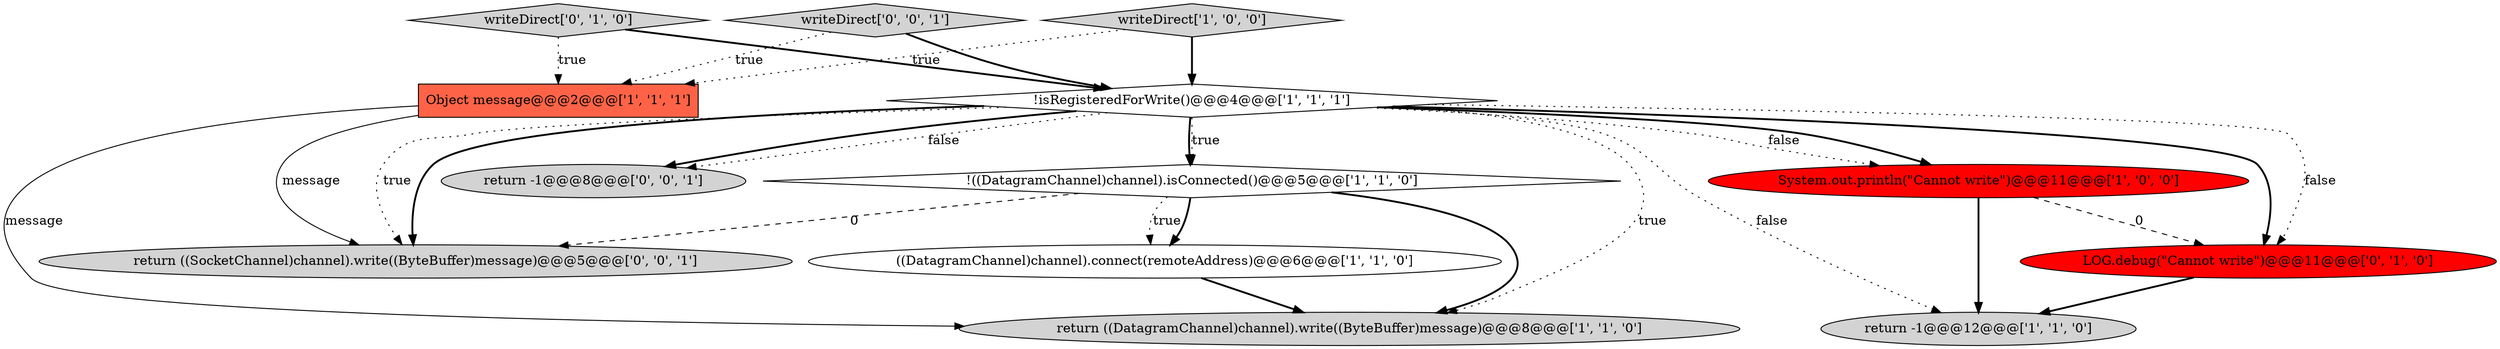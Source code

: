 digraph {
4 [style = filled, label = "return -1@@@12@@@['1', '1', '0']", fillcolor = lightgray, shape = ellipse image = "AAA0AAABBB1BBB"];
8 [style = filled, label = "writeDirect['0', '1', '0']", fillcolor = lightgray, shape = diamond image = "AAA0AAABBB2BBB"];
3 [style = filled, label = "writeDirect['1', '0', '0']", fillcolor = lightgray, shape = diamond image = "AAA0AAABBB1BBB"];
6 [style = filled, label = "((DatagramChannel)channel).connect(remoteAddress)@@@6@@@['1', '1', '0']", fillcolor = white, shape = ellipse image = "AAA0AAABBB1BBB"];
9 [style = filled, label = "LOG.debug(\"Cannot write\")@@@11@@@['0', '1', '0']", fillcolor = red, shape = ellipse image = "AAA1AAABBB2BBB"];
1 [style = filled, label = "return ((DatagramChannel)channel).write((ByteBuffer)message)@@@8@@@['1', '1', '0']", fillcolor = lightgray, shape = ellipse image = "AAA0AAABBB1BBB"];
0 [style = filled, label = "System.out.println(\"Cannot write\")@@@11@@@['1', '0', '0']", fillcolor = red, shape = ellipse image = "AAA1AAABBB1BBB"];
11 [style = filled, label = "return ((SocketChannel)channel).write((ByteBuffer)message)@@@5@@@['0', '0', '1']", fillcolor = lightgray, shape = ellipse image = "AAA0AAABBB3BBB"];
12 [style = filled, label = "return -1@@@8@@@['0', '0', '1']", fillcolor = lightgray, shape = ellipse image = "AAA0AAABBB3BBB"];
2 [style = filled, label = "Object message@@@2@@@['1', '1', '1']", fillcolor = tomato, shape = box image = "AAA0AAABBB1BBB"];
5 [style = filled, label = "!((DatagramChannel)channel).isConnected()@@@5@@@['1', '1', '0']", fillcolor = white, shape = diamond image = "AAA0AAABBB1BBB"];
7 [style = filled, label = "!isRegisteredForWrite()@@@4@@@['1', '1', '1']", fillcolor = white, shape = diamond image = "AAA0AAABBB1BBB"];
10 [style = filled, label = "writeDirect['0', '0', '1']", fillcolor = lightgray, shape = diamond image = "AAA0AAABBB3BBB"];
7->11 [style = bold, label=""];
7->12 [style = bold, label=""];
7->12 [style = dotted, label="false"];
8->2 [style = dotted, label="true"];
9->4 [style = bold, label=""];
5->6 [style = dotted, label="true"];
7->0 [style = bold, label=""];
7->9 [style = dotted, label="false"];
10->7 [style = bold, label=""];
8->7 [style = bold, label=""];
7->5 [style = dotted, label="true"];
7->9 [style = bold, label=""];
6->1 [style = bold, label=""];
5->1 [style = bold, label=""];
7->0 [style = dotted, label="false"];
7->5 [style = bold, label=""];
7->11 [style = dotted, label="true"];
5->6 [style = bold, label=""];
5->11 [style = dashed, label="0"];
3->7 [style = bold, label=""];
10->2 [style = dotted, label="true"];
0->4 [style = bold, label=""];
7->4 [style = dotted, label="false"];
0->9 [style = dashed, label="0"];
7->1 [style = dotted, label="true"];
2->1 [style = solid, label="message"];
2->11 [style = solid, label="message"];
3->2 [style = dotted, label="true"];
}
